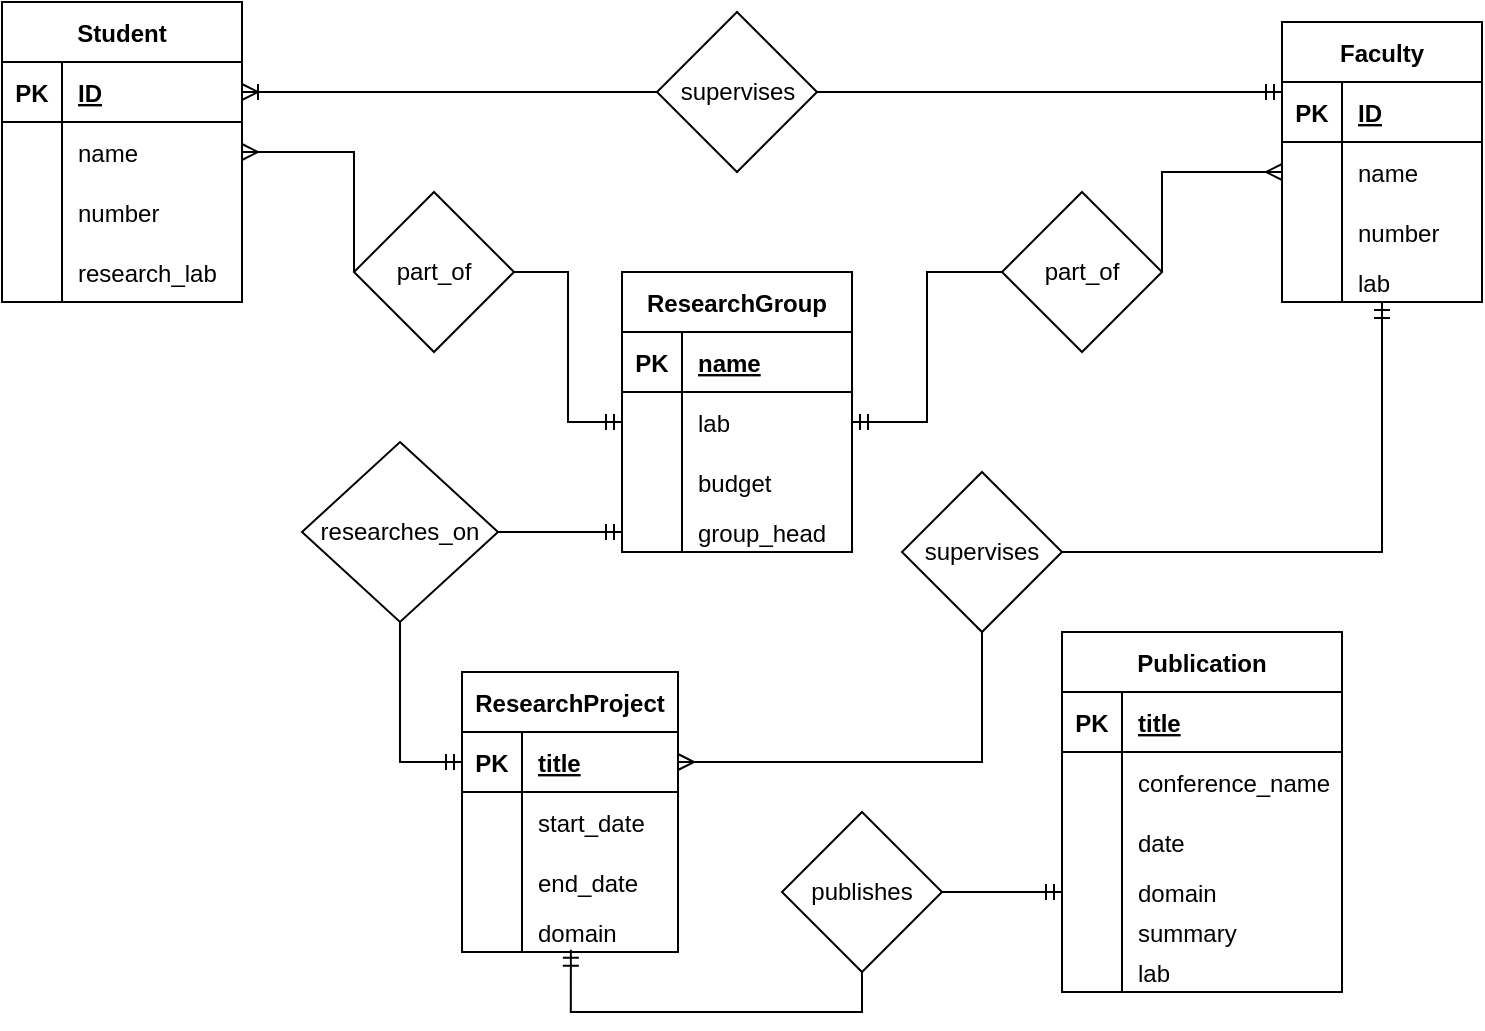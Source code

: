 <mxfile version="24.7.17">
  <diagram id="R2lEEEUBdFMjLlhIrx00" name="Page-1">
    <mxGraphModel dx="1166" dy="853" grid="1" gridSize="10" guides="1" tooltips="1" connect="1" arrows="1" fold="1" page="1" pageScale="1" pageWidth="827" pageHeight="1169" math="0" shadow="0" extFonts="Permanent Marker^https://fonts.googleapis.com/css?family=Permanent+Marker">
      <root>
        <mxCell id="0" />
        <mxCell id="1" parent="0" />
        <mxCell id="C-vyLk0tnHw3VtMMgP7b-23" value="Student" style="shape=table;startSize=30;container=1;collapsible=1;childLayout=tableLayout;fixedRows=1;rowLines=0;fontStyle=1;align=center;resizeLast=1;" parent="1" vertex="1">
          <mxGeometry x="40" y="55" width="120" height="150" as="geometry" />
        </mxCell>
        <mxCell id="C-vyLk0tnHw3VtMMgP7b-24" value="" style="shape=partialRectangle;collapsible=0;dropTarget=0;pointerEvents=0;fillColor=none;points=[[0,0.5],[1,0.5]];portConstraint=eastwest;top=0;left=0;right=0;bottom=1;" parent="C-vyLk0tnHw3VtMMgP7b-23" vertex="1">
          <mxGeometry y="30" width="120" height="30" as="geometry" />
        </mxCell>
        <mxCell id="C-vyLk0tnHw3VtMMgP7b-25" value="PK" style="shape=partialRectangle;overflow=hidden;connectable=0;fillColor=none;top=0;left=0;bottom=0;right=0;fontStyle=1;" parent="C-vyLk0tnHw3VtMMgP7b-24" vertex="1">
          <mxGeometry width="30" height="30" as="geometry">
            <mxRectangle width="30" height="30" as="alternateBounds" />
          </mxGeometry>
        </mxCell>
        <mxCell id="C-vyLk0tnHw3VtMMgP7b-26" value="ID" style="shape=partialRectangle;overflow=hidden;connectable=0;fillColor=none;top=0;left=0;bottom=0;right=0;align=left;spacingLeft=6;fontStyle=5;" parent="C-vyLk0tnHw3VtMMgP7b-24" vertex="1">
          <mxGeometry x="30" width="90" height="30" as="geometry">
            <mxRectangle width="90" height="30" as="alternateBounds" />
          </mxGeometry>
        </mxCell>
        <mxCell id="C-vyLk0tnHw3VtMMgP7b-27" value="" style="shape=partialRectangle;collapsible=0;dropTarget=0;pointerEvents=0;fillColor=none;points=[[0,0.5],[1,0.5]];portConstraint=eastwest;top=0;left=0;right=0;bottom=0;" parent="C-vyLk0tnHw3VtMMgP7b-23" vertex="1">
          <mxGeometry y="60" width="120" height="30" as="geometry" />
        </mxCell>
        <mxCell id="C-vyLk0tnHw3VtMMgP7b-28" value="" style="shape=partialRectangle;overflow=hidden;connectable=0;fillColor=none;top=0;left=0;bottom=0;right=0;" parent="C-vyLk0tnHw3VtMMgP7b-27" vertex="1">
          <mxGeometry width="30" height="30" as="geometry">
            <mxRectangle width="30" height="30" as="alternateBounds" />
          </mxGeometry>
        </mxCell>
        <mxCell id="C-vyLk0tnHw3VtMMgP7b-29" value="name" style="shape=partialRectangle;overflow=hidden;connectable=0;fillColor=none;top=0;left=0;bottom=0;right=0;align=left;spacingLeft=6;" parent="C-vyLk0tnHw3VtMMgP7b-27" vertex="1">
          <mxGeometry x="30" width="90" height="30" as="geometry">
            <mxRectangle width="90" height="30" as="alternateBounds" />
          </mxGeometry>
        </mxCell>
        <mxCell id="kjE4zx31NVf1scmfXECR-1" style="shape=partialRectangle;collapsible=0;dropTarget=0;pointerEvents=0;fillColor=none;points=[[0,0.5],[1,0.5]];portConstraint=eastwest;top=0;left=0;right=0;bottom=0;" parent="C-vyLk0tnHw3VtMMgP7b-23" vertex="1">
          <mxGeometry y="90" width="120" height="30" as="geometry" />
        </mxCell>
        <mxCell id="kjE4zx31NVf1scmfXECR-2" style="shape=partialRectangle;overflow=hidden;connectable=0;fillColor=none;top=0;left=0;bottom=0;right=0;" parent="kjE4zx31NVf1scmfXECR-1" vertex="1">
          <mxGeometry width="30" height="30" as="geometry">
            <mxRectangle width="30" height="30" as="alternateBounds" />
          </mxGeometry>
        </mxCell>
        <mxCell id="kjE4zx31NVf1scmfXECR-3" value="number" style="shape=partialRectangle;overflow=hidden;connectable=0;fillColor=none;top=0;left=0;bottom=0;right=0;align=left;spacingLeft=6;" parent="kjE4zx31NVf1scmfXECR-1" vertex="1">
          <mxGeometry x="30" width="90" height="30" as="geometry">
            <mxRectangle width="90" height="30" as="alternateBounds" />
          </mxGeometry>
        </mxCell>
        <mxCell id="kjE4zx31NVf1scmfXECR-4" style="shape=partialRectangle;collapsible=0;dropTarget=0;pointerEvents=0;fillColor=none;points=[[0,0.5],[1,0.5]];portConstraint=eastwest;top=0;left=0;right=0;bottom=0;" parent="C-vyLk0tnHw3VtMMgP7b-23" vertex="1">
          <mxGeometry y="120" width="120" height="30" as="geometry" />
        </mxCell>
        <mxCell id="kjE4zx31NVf1scmfXECR-5" style="shape=partialRectangle;overflow=hidden;connectable=0;fillColor=none;top=0;left=0;bottom=0;right=0;" parent="kjE4zx31NVf1scmfXECR-4" vertex="1">
          <mxGeometry width="30" height="30" as="geometry">
            <mxRectangle width="30" height="30" as="alternateBounds" />
          </mxGeometry>
        </mxCell>
        <mxCell id="kjE4zx31NVf1scmfXECR-6" value="research_lab" style="shape=partialRectangle;overflow=hidden;connectable=0;fillColor=none;top=0;left=0;bottom=0;right=0;align=left;spacingLeft=6;" parent="kjE4zx31NVf1scmfXECR-4" vertex="1">
          <mxGeometry x="30" width="90" height="30" as="geometry">
            <mxRectangle width="90" height="30" as="alternateBounds" />
          </mxGeometry>
        </mxCell>
        <mxCell id="kjE4zx31NVf1scmfXECR-7" value="Faculty" style="shape=table;startSize=30;container=1;collapsible=1;childLayout=tableLayout;fixedRows=1;rowLines=0;fontStyle=1;align=center;resizeLast=1;" parent="1" vertex="1">
          <mxGeometry x="680" y="65" width="100" height="140" as="geometry" />
        </mxCell>
        <mxCell id="kjE4zx31NVf1scmfXECR-8" value="" style="shape=partialRectangle;collapsible=0;dropTarget=0;pointerEvents=0;fillColor=none;points=[[0,0.5],[1,0.5]];portConstraint=eastwest;top=0;left=0;right=0;bottom=1;" parent="kjE4zx31NVf1scmfXECR-7" vertex="1">
          <mxGeometry y="30" width="100" height="30" as="geometry" />
        </mxCell>
        <mxCell id="kjE4zx31NVf1scmfXECR-9" value="PK" style="shape=partialRectangle;overflow=hidden;connectable=0;fillColor=none;top=0;left=0;bottom=0;right=0;fontStyle=1;" parent="kjE4zx31NVf1scmfXECR-8" vertex="1">
          <mxGeometry width="30" height="30" as="geometry">
            <mxRectangle width="30" height="30" as="alternateBounds" />
          </mxGeometry>
        </mxCell>
        <mxCell id="kjE4zx31NVf1scmfXECR-10" value="ID" style="shape=partialRectangle;overflow=hidden;connectable=0;fillColor=none;top=0;left=0;bottom=0;right=0;align=left;spacingLeft=6;fontStyle=5;" parent="kjE4zx31NVf1scmfXECR-8" vertex="1">
          <mxGeometry x="30" width="70" height="30" as="geometry">
            <mxRectangle width="70" height="30" as="alternateBounds" />
          </mxGeometry>
        </mxCell>
        <mxCell id="kjE4zx31NVf1scmfXECR-11" value="" style="shape=partialRectangle;collapsible=0;dropTarget=0;pointerEvents=0;fillColor=none;points=[[0,0.5],[1,0.5]];portConstraint=eastwest;top=0;left=0;right=0;bottom=0;" parent="kjE4zx31NVf1scmfXECR-7" vertex="1">
          <mxGeometry y="60" width="100" height="30" as="geometry" />
        </mxCell>
        <mxCell id="kjE4zx31NVf1scmfXECR-12" value="" style="shape=partialRectangle;overflow=hidden;connectable=0;fillColor=none;top=0;left=0;bottom=0;right=0;" parent="kjE4zx31NVf1scmfXECR-11" vertex="1">
          <mxGeometry width="30" height="30" as="geometry">
            <mxRectangle width="30" height="30" as="alternateBounds" />
          </mxGeometry>
        </mxCell>
        <mxCell id="kjE4zx31NVf1scmfXECR-13" value="name" style="shape=partialRectangle;overflow=hidden;connectable=0;fillColor=none;top=0;left=0;bottom=0;right=0;align=left;spacingLeft=6;" parent="kjE4zx31NVf1scmfXECR-11" vertex="1">
          <mxGeometry x="30" width="70" height="30" as="geometry">
            <mxRectangle width="70" height="30" as="alternateBounds" />
          </mxGeometry>
        </mxCell>
        <mxCell id="kjE4zx31NVf1scmfXECR-14" style="shape=partialRectangle;collapsible=0;dropTarget=0;pointerEvents=0;fillColor=none;points=[[0,0.5],[1,0.5]];portConstraint=eastwest;top=0;left=0;right=0;bottom=0;" parent="kjE4zx31NVf1scmfXECR-7" vertex="1">
          <mxGeometry y="90" width="100" height="30" as="geometry" />
        </mxCell>
        <mxCell id="kjE4zx31NVf1scmfXECR-15" style="shape=partialRectangle;overflow=hidden;connectable=0;fillColor=none;top=0;left=0;bottom=0;right=0;" parent="kjE4zx31NVf1scmfXECR-14" vertex="1">
          <mxGeometry width="30" height="30" as="geometry">
            <mxRectangle width="30" height="30" as="alternateBounds" />
          </mxGeometry>
        </mxCell>
        <mxCell id="kjE4zx31NVf1scmfXECR-16" value="number" style="shape=partialRectangle;overflow=hidden;connectable=0;fillColor=none;top=0;left=0;bottom=0;right=0;align=left;spacingLeft=6;" parent="kjE4zx31NVf1scmfXECR-14" vertex="1">
          <mxGeometry x="30" width="70" height="30" as="geometry">
            <mxRectangle width="70" height="30" as="alternateBounds" />
          </mxGeometry>
        </mxCell>
        <mxCell id="kjE4zx31NVf1scmfXECR-17" style="shape=partialRectangle;collapsible=0;dropTarget=0;pointerEvents=0;fillColor=none;points=[[0,0.5],[1,0.5]];portConstraint=eastwest;top=0;left=0;right=0;bottom=0;" parent="kjE4zx31NVf1scmfXECR-7" vertex="1">
          <mxGeometry y="120" width="100" height="20" as="geometry" />
        </mxCell>
        <mxCell id="kjE4zx31NVf1scmfXECR-18" style="shape=partialRectangle;overflow=hidden;connectable=0;fillColor=none;top=0;left=0;bottom=0;right=0;" parent="kjE4zx31NVf1scmfXECR-17" vertex="1">
          <mxGeometry width="30" height="20" as="geometry">
            <mxRectangle width="30" height="20" as="alternateBounds" />
          </mxGeometry>
        </mxCell>
        <mxCell id="kjE4zx31NVf1scmfXECR-19" value="lab" style="shape=partialRectangle;overflow=hidden;connectable=0;fillColor=none;top=0;left=0;bottom=0;right=0;align=left;spacingLeft=6;" parent="kjE4zx31NVf1scmfXECR-17" vertex="1">
          <mxGeometry x="30" width="70" height="20" as="geometry">
            <mxRectangle width="70" height="20" as="alternateBounds" />
          </mxGeometry>
        </mxCell>
        <mxCell id="kjE4zx31NVf1scmfXECR-20" value="ResearchGroup" style="shape=table;startSize=30;container=1;collapsible=1;childLayout=tableLayout;fixedRows=1;rowLines=0;fontStyle=1;align=center;resizeLast=1;" parent="1" vertex="1">
          <mxGeometry x="350" y="190" width="115" height="140" as="geometry" />
        </mxCell>
        <mxCell id="kjE4zx31NVf1scmfXECR-21" value="" style="shape=partialRectangle;collapsible=0;dropTarget=0;pointerEvents=0;fillColor=none;points=[[0,0.5],[1,0.5]];portConstraint=eastwest;top=0;left=0;right=0;bottom=1;" parent="kjE4zx31NVf1scmfXECR-20" vertex="1">
          <mxGeometry y="30" width="115" height="30" as="geometry" />
        </mxCell>
        <mxCell id="kjE4zx31NVf1scmfXECR-22" value="PK" style="shape=partialRectangle;overflow=hidden;connectable=0;fillColor=none;top=0;left=0;bottom=0;right=0;fontStyle=1;" parent="kjE4zx31NVf1scmfXECR-21" vertex="1">
          <mxGeometry width="30" height="30" as="geometry">
            <mxRectangle width="30" height="30" as="alternateBounds" />
          </mxGeometry>
        </mxCell>
        <mxCell id="kjE4zx31NVf1scmfXECR-23" value="name" style="shape=partialRectangle;overflow=hidden;connectable=0;fillColor=none;top=0;left=0;bottom=0;right=0;align=left;spacingLeft=6;fontStyle=5;" parent="kjE4zx31NVf1scmfXECR-21" vertex="1">
          <mxGeometry x="30" width="85" height="30" as="geometry">
            <mxRectangle width="85" height="30" as="alternateBounds" />
          </mxGeometry>
        </mxCell>
        <mxCell id="kjE4zx31NVf1scmfXECR-24" value="" style="shape=partialRectangle;collapsible=0;dropTarget=0;pointerEvents=0;fillColor=none;points=[[0,0.5],[1,0.5]];portConstraint=eastwest;top=0;left=0;right=0;bottom=0;" parent="kjE4zx31NVf1scmfXECR-20" vertex="1">
          <mxGeometry y="60" width="115" height="30" as="geometry" />
        </mxCell>
        <mxCell id="kjE4zx31NVf1scmfXECR-25" value="" style="shape=partialRectangle;overflow=hidden;connectable=0;fillColor=none;top=0;left=0;bottom=0;right=0;" parent="kjE4zx31NVf1scmfXECR-24" vertex="1">
          <mxGeometry width="30" height="30" as="geometry">
            <mxRectangle width="30" height="30" as="alternateBounds" />
          </mxGeometry>
        </mxCell>
        <mxCell id="kjE4zx31NVf1scmfXECR-26" value="lab" style="shape=partialRectangle;overflow=hidden;connectable=0;fillColor=none;top=0;left=0;bottom=0;right=0;align=left;spacingLeft=6;" parent="kjE4zx31NVf1scmfXECR-24" vertex="1">
          <mxGeometry x="30" width="85" height="30" as="geometry">
            <mxRectangle width="85" height="30" as="alternateBounds" />
          </mxGeometry>
        </mxCell>
        <mxCell id="kjE4zx31NVf1scmfXECR-27" style="shape=partialRectangle;collapsible=0;dropTarget=0;pointerEvents=0;fillColor=none;points=[[0,0.5],[1,0.5]];portConstraint=eastwest;top=0;left=0;right=0;bottom=0;" parent="kjE4zx31NVf1scmfXECR-20" vertex="1">
          <mxGeometry y="90" width="115" height="30" as="geometry" />
        </mxCell>
        <mxCell id="kjE4zx31NVf1scmfXECR-28" style="shape=partialRectangle;overflow=hidden;connectable=0;fillColor=none;top=0;left=0;bottom=0;right=0;" parent="kjE4zx31NVf1scmfXECR-27" vertex="1">
          <mxGeometry width="30" height="30" as="geometry">
            <mxRectangle width="30" height="30" as="alternateBounds" />
          </mxGeometry>
        </mxCell>
        <mxCell id="kjE4zx31NVf1scmfXECR-29" value="budget" style="shape=partialRectangle;overflow=hidden;connectable=0;fillColor=none;top=0;left=0;bottom=0;right=0;align=left;spacingLeft=6;" parent="kjE4zx31NVf1scmfXECR-27" vertex="1">
          <mxGeometry x="30" width="85" height="30" as="geometry">
            <mxRectangle width="85" height="30" as="alternateBounds" />
          </mxGeometry>
        </mxCell>
        <mxCell id="kjE4zx31NVf1scmfXECR-30" style="shape=partialRectangle;collapsible=0;dropTarget=0;pointerEvents=0;fillColor=none;points=[[0,0.5],[1,0.5]];portConstraint=eastwest;top=0;left=0;right=0;bottom=0;" parent="kjE4zx31NVf1scmfXECR-20" vertex="1">
          <mxGeometry y="120" width="115" height="20" as="geometry" />
        </mxCell>
        <mxCell id="kjE4zx31NVf1scmfXECR-31" style="shape=partialRectangle;overflow=hidden;connectable=0;fillColor=none;top=0;left=0;bottom=0;right=0;" parent="kjE4zx31NVf1scmfXECR-30" vertex="1">
          <mxGeometry width="30" height="20" as="geometry">
            <mxRectangle width="30" height="20" as="alternateBounds" />
          </mxGeometry>
        </mxCell>
        <mxCell id="kjE4zx31NVf1scmfXECR-32" value="group_head" style="shape=partialRectangle;overflow=hidden;connectable=0;fillColor=none;top=0;left=0;bottom=0;right=0;align=left;spacingLeft=6;" parent="kjE4zx31NVf1scmfXECR-30" vertex="1">
          <mxGeometry x="30" width="85" height="20" as="geometry">
            <mxRectangle width="85" height="20" as="alternateBounds" />
          </mxGeometry>
        </mxCell>
        <mxCell id="kjE4zx31NVf1scmfXECR-33" value="ResearchProject" style="shape=table;startSize=30;container=1;collapsible=1;childLayout=tableLayout;fixedRows=1;rowLines=0;fontStyle=1;align=center;resizeLast=1;" parent="1" vertex="1">
          <mxGeometry x="270" y="390" width="108" height="140" as="geometry" />
        </mxCell>
        <mxCell id="kjE4zx31NVf1scmfXECR-34" value="" style="shape=partialRectangle;collapsible=0;dropTarget=0;pointerEvents=0;fillColor=none;points=[[0,0.5],[1,0.5]];portConstraint=eastwest;top=0;left=0;right=0;bottom=1;" parent="kjE4zx31NVf1scmfXECR-33" vertex="1">
          <mxGeometry y="30" width="108" height="30" as="geometry" />
        </mxCell>
        <mxCell id="kjE4zx31NVf1scmfXECR-35" value="PK" style="shape=partialRectangle;overflow=hidden;connectable=0;fillColor=none;top=0;left=0;bottom=0;right=0;fontStyle=1;" parent="kjE4zx31NVf1scmfXECR-34" vertex="1">
          <mxGeometry width="30" height="30" as="geometry">
            <mxRectangle width="30" height="30" as="alternateBounds" />
          </mxGeometry>
        </mxCell>
        <mxCell id="kjE4zx31NVf1scmfXECR-36" value="title" style="shape=partialRectangle;overflow=hidden;connectable=0;fillColor=none;top=0;left=0;bottom=0;right=0;align=left;spacingLeft=6;fontStyle=5;" parent="kjE4zx31NVf1scmfXECR-34" vertex="1">
          <mxGeometry x="30" width="78" height="30" as="geometry">
            <mxRectangle width="78" height="30" as="alternateBounds" />
          </mxGeometry>
        </mxCell>
        <mxCell id="kjE4zx31NVf1scmfXECR-37" value="" style="shape=partialRectangle;collapsible=0;dropTarget=0;pointerEvents=0;fillColor=none;points=[[0,0.5],[1,0.5]];portConstraint=eastwest;top=0;left=0;right=0;bottom=0;" parent="kjE4zx31NVf1scmfXECR-33" vertex="1">
          <mxGeometry y="60" width="108" height="30" as="geometry" />
        </mxCell>
        <mxCell id="kjE4zx31NVf1scmfXECR-38" value="" style="shape=partialRectangle;overflow=hidden;connectable=0;fillColor=none;top=0;left=0;bottom=0;right=0;" parent="kjE4zx31NVf1scmfXECR-37" vertex="1">
          <mxGeometry width="30" height="30" as="geometry">
            <mxRectangle width="30" height="30" as="alternateBounds" />
          </mxGeometry>
        </mxCell>
        <mxCell id="kjE4zx31NVf1scmfXECR-39" value="start_date" style="shape=partialRectangle;overflow=hidden;connectable=0;fillColor=none;top=0;left=0;bottom=0;right=0;align=left;spacingLeft=6;" parent="kjE4zx31NVf1scmfXECR-37" vertex="1">
          <mxGeometry x="30" width="78" height="30" as="geometry">
            <mxRectangle width="78" height="30" as="alternateBounds" />
          </mxGeometry>
        </mxCell>
        <mxCell id="kjE4zx31NVf1scmfXECR-40" style="shape=partialRectangle;collapsible=0;dropTarget=0;pointerEvents=0;fillColor=none;points=[[0,0.5],[1,0.5]];portConstraint=eastwest;top=0;left=0;right=0;bottom=0;" parent="kjE4zx31NVf1scmfXECR-33" vertex="1">
          <mxGeometry y="90" width="108" height="30" as="geometry" />
        </mxCell>
        <mxCell id="kjE4zx31NVf1scmfXECR-41" style="shape=partialRectangle;overflow=hidden;connectable=0;fillColor=none;top=0;left=0;bottom=0;right=0;" parent="kjE4zx31NVf1scmfXECR-40" vertex="1">
          <mxGeometry width="30" height="30" as="geometry">
            <mxRectangle width="30" height="30" as="alternateBounds" />
          </mxGeometry>
        </mxCell>
        <mxCell id="kjE4zx31NVf1scmfXECR-42" value="end_date" style="shape=partialRectangle;overflow=hidden;connectable=0;fillColor=none;top=0;left=0;bottom=0;right=0;align=left;spacingLeft=6;" parent="kjE4zx31NVf1scmfXECR-40" vertex="1">
          <mxGeometry x="30" width="78" height="30" as="geometry">
            <mxRectangle width="78" height="30" as="alternateBounds" />
          </mxGeometry>
        </mxCell>
        <mxCell id="kjE4zx31NVf1scmfXECR-43" style="shape=partialRectangle;collapsible=0;dropTarget=0;pointerEvents=0;fillColor=none;points=[[0,0.5],[1,0.5]];portConstraint=eastwest;top=0;left=0;right=0;bottom=0;" parent="kjE4zx31NVf1scmfXECR-33" vertex="1">
          <mxGeometry y="120" width="108" height="20" as="geometry" />
        </mxCell>
        <mxCell id="kjE4zx31NVf1scmfXECR-44" style="shape=partialRectangle;overflow=hidden;connectable=0;fillColor=none;top=0;left=0;bottom=0;right=0;" parent="kjE4zx31NVf1scmfXECR-43" vertex="1">
          <mxGeometry width="30" height="20" as="geometry">
            <mxRectangle width="30" height="20" as="alternateBounds" />
          </mxGeometry>
        </mxCell>
        <mxCell id="kjE4zx31NVf1scmfXECR-45" value="domain" style="shape=partialRectangle;overflow=hidden;connectable=0;fillColor=none;top=0;left=0;bottom=0;right=0;align=left;spacingLeft=6;" parent="kjE4zx31NVf1scmfXECR-43" vertex="1">
          <mxGeometry x="30" width="78" height="20" as="geometry">
            <mxRectangle width="78" height="20" as="alternateBounds" />
          </mxGeometry>
        </mxCell>
        <mxCell id="kjE4zx31NVf1scmfXECR-46" value="Publication" style="shape=table;startSize=30;container=1;collapsible=1;childLayout=tableLayout;fixedRows=1;rowLines=0;fontStyle=1;align=center;resizeLast=1;" parent="1" vertex="1">
          <mxGeometry x="570" y="370" width="140" height="180" as="geometry" />
        </mxCell>
        <mxCell id="kjE4zx31NVf1scmfXECR-47" value="" style="shape=partialRectangle;collapsible=0;dropTarget=0;pointerEvents=0;fillColor=none;points=[[0,0.5],[1,0.5]];portConstraint=eastwest;top=0;left=0;right=0;bottom=1;" parent="kjE4zx31NVf1scmfXECR-46" vertex="1">
          <mxGeometry y="30" width="140" height="30" as="geometry" />
        </mxCell>
        <mxCell id="kjE4zx31NVf1scmfXECR-48" value="PK" style="shape=partialRectangle;overflow=hidden;connectable=0;fillColor=none;top=0;left=0;bottom=0;right=0;fontStyle=1;" parent="kjE4zx31NVf1scmfXECR-47" vertex="1">
          <mxGeometry width="30" height="30" as="geometry">
            <mxRectangle width="30" height="30" as="alternateBounds" />
          </mxGeometry>
        </mxCell>
        <mxCell id="kjE4zx31NVf1scmfXECR-49" value="title" style="shape=partialRectangle;overflow=hidden;connectable=0;fillColor=none;top=0;left=0;bottom=0;right=0;align=left;spacingLeft=6;fontStyle=5;" parent="kjE4zx31NVf1scmfXECR-47" vertex="1">
          <mxGeometry x="30" width="110" height="30" as="geometry">
            <mxRectangle width="110" height="30" as="alternateBounds" />
          </mxGeometry>
        </mxCell>
        <mxCell id="kjE4zx31NVf1scmfXECR-50" value="" style="shape=partialRectangle;collapsible=0;dropTarget=0;pointerEvents=0;fillColor=none;points=[[0,0.5],[1,0.5]];portConstraint=eastwest;top=0;left=0;right=0;bottom=0;" parent="kjE4zx31NVf1scmfXECR-46" vertex="1">
          <mxGeometry y="60" width="140" height="30" as="geometry" />
        </mxCell>
        <mxCell id="kjE4zx31NVf1scmfXECR-51" value="" style="shape=partialRectangle;overflow=hidden;connectable=0;fillColor=none;top=0;left=0;bottom=0;right=0;" parent="kjE4zx31NVf1scmfXECR-50" vertex="1">
          <mxGeometry width="30" height="30" as="geometry">
            <mxRectangle width="30" height="30" as="alternateBounds" />
          </mxGeometry>
        </mxCell>
        <mxCell id="kjE4zx31NVf1scmfXECR-52" value="conference_name" style="shape=partialRectangle;overflow=hidden;connectable=0;fillColor=none;top=0;left=0;bottom=0;right=0;align=left;spacingLeft=6;" parent="kjE4zx31NVf1scmfXECR-50" vertex="1">
          <mxGeometry x="30" width="110" height="30" as="geometry">
            <mxRectangle width="110" height="30" as="alternateBounds" />
          </mxGeometry>
        </mxCell>
        <mxCell id="kjE4zx31NVf1scmfXECR-53" style="shape=partialRectangle;collapsible=0;dropTarget=0;pointerEvents=0;fillColor=none;points=[[0,0.5],[1,0.5]];portConstraint=eastwest;top=0;left=0;right=0;bottom=0;" parent="kjE4zx31NVf1scmfXECR-46" vertex="1">
          <mxGeometry y="90" width="140" height="30" as="geometry" />
        </mxCell>
        <mxCell id="kjE4zx31NVf1scmfXECR-54" style="shape=partialRectangle;overflow=hidden;connectable=0;fillColor=none;top=0;left=0;bottom=0;right=0;" parent="kjE4zx31NVf1scmfXECR-53" vertex="1">
          <mxGeometry width="30" height="30" as="geometry">
            <mxRectangle width="30" height="30" as="alternateBounds" />
          </mxGeometry>
        </mxCell>
        <mxCell id="kjE4zx31NVf1scmfXECR-55" value="date" style="shape=partialRectangle;overflow=hidden;connectable=0;fillColor=none;top=0;left=0;bottom=0;right=0;align=left;spacingLeft=6;" parent="kjE4zx31NVf1scmfXECR-53" vertex="1">
          <mxGeometry x="30" width="110" height="30" as="geometry">
            <mxRectangle width="110" height="30" as="alternateBounds" />
          </mxGeometry>
        </mxCell>
        <mxCell id="kjE4zx31NVf1scmfXECR-56" style="shape=partialRectangle;collapsible=0;dropTarget=0;pointerEvents=0;fillColor=none;points=[[0,0.5],[1,0.5]];portConstraint=eastwest;top=0;left=0;right=0;bottom=0;" parent="kjE4zx31NVf1scmfXECR-46" vertex="1">
          <mxGeometry y="120" width="140" height="20" as="geometry" />
        </mxCell>
        <mxCell id="kjE4zx31NVf1scmfXECR-57" style="shape=partialRectangle;overflow=hidden;connectable=0;fillColor=none;top=0;left=0;bottom=0;right=0;" parent="kjE4zx31NVf1scmfXECR-56" vertex="1">
          <mxGeometry width="30" height="20" as="geometry">
            <mxRectangle width="30" height="20" as="alternateBounds" />
          </mxGeometry>
        </mxCell>
        <mxCell id="kjE4zx31NVf1scmfXECR-58" value="domain" style="shape=partialRectangle;overflow=hidden;connectable=0;fillColor=none;top=0;left=0;bottom=0;right=0;align=left;spacingLeft=6;" parent="kjE4zx31NVf1scmfXECR-56" vertex="1">
          <mxGeometry x="30" width="110" height="20" as="geometry">
            <mxRectangle width="110" height="20" as="alternateBounds" />
          </mxGeometry>
        </mxCell>
        <mxCell id="kjE4zx31NVf1scmfXECR-62" style="shape=partialRectangle;collapsible=0;dropTarget=0;pointerEvents=0;fillColor=none;points=[[0,0.5],[1,0.5]];portConstraint=eastwest;top=0;left=0;right=0;bottom=0;" parent="kjE4zx31NVf1scmfXECR-46" vertex="1">
          <mxGeometry y="140" width="140" height="20" as="geometry" />
        </mxCell>
        <mxCell id="kjE4zx31NVf1scmfXECR-63" style="shape=partialRectangle;overflow=hidden;connectable=0;fillColor=none;top=0;left=0;bottom=0;right=0;" parent="kjE4zx31NVf1scmfXECR-62" vertex="1">
          <mxGeometry width="30" height="20" as="geometry">
            <mxRectangle width="30" height="20" as="alternateBounds" />
          </mxGeometry>
        </mxCell>
        <mxCell id="kjE4zx31NVf1scmfXECR-64" value="summary" style="shape=partialRectangle;overflow=hidden;connectable=0;fillColor=none;top=0;left=0;bottom=0;right=0;align=left;spacingLeft=6;" parent="kjE4zx31NVf1scmfXECR-62" vertex="1">
          <mxGeometry x="30" width="110" height="20" as="geometry">
            <mxRectangle width="110" height="20" as="alternateBounds" />
          </mxGeometry>
        </mxCell>
        <mxCell id="kjE4zx31NVf1scmfXECR-59" style="shape=partialRectangle;collapsible=0;dropTarget=0;pointerEvents=0;fillColor=none;points=[[0,0.5],[1,0.5]];portConstraint=eastwest;top=0;left=0;right=0;bottom=0;" parent="kjE4zx31NVf1scmfXECR-46" vertex="1">
          <mxGeometry y="160" width="140" height="20" as="geometry" />
        </mxCell>
        <mxCell id="kjE4zx31NVf1scmfXECR-60" style="shape=partialRectangle;overflow=hidden;connectable=0;fillColor=none;top=0;left=0;bottom=0;right=0;" parent="kjE4zx31NVf1scmfXECR-59" vertex="1">
          <mxGeometry width="30" height="20" as="geometry">
            <mxRectangle width="30" height="20" as="alternateBounds" />
          </mxGeometry>
        </mxCell>
        <mxCell id="kjE4zx31NVf1scmfXECR-61" value="lab" style="shape=partialRectangle;overflow=hidden;connectable=0;fillColor=none;top=0;left=0;bottom=0;right=0;align=left;spacingLeft=6;" parent="kjE4zx31NVf1scmfXECR-59" vertex="1">
          <mxGeometry x="30" width="110" height="20" as="geometry">
            <mxRectangle width="110" height="20" as="alternateBounds" />
          </mxGeometry>
        </mxCell>
        <mxCell id="kjE4zx31NVf1scmfXECR-73" style="edgeStyle=orthogonalEdgeStyle;rounded=0;orthogonalLoop=1;jettySize=auto;html=1;exitX=1;exitY=0.5;exitDx=0;exitDy=0;entryX=0;entryY=0.5;entryDx=0;entryDy=0;endArrow=ERmandOne;endFill=0;" parent="1" source="kjE4zx31NVf1scmfXECR-65" target="kjE4zx31NVf1scmfXECR-24" edge="1">
          <mxGeometry relative="1" as="geometry" />
        </mxCell>
        <mxCell id="kjE4zx31NVf1scmfXECR-65" value="part_of" style="rhombus;whiteSpace=wrap;html=1;" parent="1" vertex="1">
          <mxGeometry x="216" y="150" width="80" height="80" as="geometry" />
        </mxCell>
        <mxCell id="kjE4zx31NVf1scmfXECR-70" value="" style="html=1;rounded=0;exitX=1;exitY=0.5;exitDx=0;exitDy=0;entryX=0;entryY=0.5;entryDx=0;entryDy=0;startArrow=ERmany;startFill=0;endArrow=none;endFill=0;" parent="1" source="C-vyLk0tnHw3VtMMgP7b-27" target="kjE4zx31NVf1scmfXECR-65" edge="1">
          <mxGeometry width="100" relative="1" as="geometry">
            <mxPoint x="330" y="370" as="sourcePoint" />
            <mxPoint x="430" y="370" as="targetPoint" />
            <Array as="points">
              <mxPoint x="216" y="130" />
            </Array>
          </mxGeometry>
        </mxCell>
        <mxCell id="kjE4zx31NVf1scmfXECR-77" value="part_of" style="rhombus;whiteSpace=wrap;html=1;" parent="1" vertex="1">
          <mxGeometry x="540" y="150" width="80" height="80" as="geometry" />
        </mxCell>
        <mxCell id="kjE4zx31NVf1scmfXECR-78" value="" style="html=1;rounded=0;entryX=0;entryY=0.5;entryDx=0;entryDy=0;exitX=1;exitY=0.5;exitDx=0;exitDy=0;endArrow=ERmany;endFill=0;" parent="1" source="kjE4zx31NVf1scmfXECR-77" target="kjE4zx31NVf1scmfXECR-11" edge="1">
          <mxGeometry width="100" relative="1" as="geometry">
            <mxPoint x="570" y="260" as="sourcePoint" />
            <mxPoint x="670" y="260" as="targetPoint" />
            <Array as="points">
              <mxPoint x="620" y="140" />
            </Array>
          </mxGeometry>
        </mxCell>
        <mxCell id="kjE4zx31NVf1scmfXECR-79" style="edgeStyle=orthogonalEdgeStyle;rounded=0;orthogonalLoop=1;jettySize=auto;html=1;exitX=0;exitY=0.5;exitDx=0;exitDy=0;entryX=1;entryY=0.5;entryDx=0;entryDy=0;endArrow=ERmandOne;endFill=0;startArrow=none;startFill=0;" parent="1" source="kjE4zx31NVf1scmfXECR-77" target="kjE4zx31NVf1scmfXECR-24" edge="1">
          <mxGeometry relative="1" as="geometry">
            <mxPoint x="320" y="140" as="sourcePoint" />
            <mxPoint x="360" y="275" as="targetPoint" />
          </mxGeometry>
        </mxCell>
        <mxCell id="wtv3M42J2xXlM-RfDo7l-2" value="supervises" style="rhombus;whiteSpace=wrap;html=1;" vertex="1" parent="1">
          <mxGeometry x="367.5" y="60" width="80" height="80" as="geometry" />
        </mxCell>
        <mxCell id="wtv3M42J2xXlM-RfDo7l-3" value="" style="edgeStyle=entityRelationEdgeStyle;fontSize=12;html=1;endArrow=none;startArrow=ERoneToMany;rounded=0;entryX=0;entryY=0.5;entryDx=0;entryDy=0;exitX=1;exitY=0.5;exitDx=0;exitDy=0;endFill=0;startFill=0;" edge="1" parent="1" source="C-vyLk0tnHw3VtMMgP7b-24" target="wtv3M42J2xXlM-RfDo7l-2">
          <mxGeometry width="100" height="100" relative="1" as="geometry">
            <mxPoint x="140" y="30" as="sourcePoint" />
            <mxPoint x="340" y="50" as="targetPoint" />
            <Array as="points">
              <mxPoint x="240" y="110" />
              <mxPoint x="250" y="100" />
            </Array>
          </mxGeometry>
        </mxCell>
        <mxCell id="wtv3M42J2xXlM-RfDo7l-4" value="" style="edgeStyle=entityRelationEdgeStyle;fontSize=12;html=1;endArrow=ERmandOne;startArrow=none;rounded=0;entryX=0;entryY=0.25;entryDx=0;entryDy=0;exitX=1;exitY=0.5;exitDx=0;exitDy=0;startFill=0;" edge="1" parent="1" source="wtv3M42J2xXlM-RfDo7l-2" target="kjE4zx31NVf1scmfXECR-7">
          <mxGeometry width="100" height="100" relative="1" as="geometry">
            <mxPoint x="462" y="99" as="sourcePoint" />
            <mxPoint x="670" y="99" as="targetPoint" />
            <Array as="points">
              <mxPoint x="542" y="109" />
              <mxPoint x="552" y="99" />
            </Array>
          </mxGeometry>
        </mxCell>
        <mxCell id="wtv3M42J2xXlM-RfDo7l-8" style="edgeStyle=orthogonalEdgeStyle;rounded=0;orthogonalLoop=1;jettySize=auto;html=1;exitX=0.5;exitY=1;exitDx=0;exitDy=0;entryX=0;entryY=0.5;entryDx=0;entryDy=0;endArrow=ERmandOne;endFill=0;" edge="1" parent="1" source="wtv3M42J2xXlM-RfDo7l-6" target="kjE4zx31NVf1scmfXECR-34">
          <mxGeometry relative="1" as="geometry" />
        </mxCell>
        <mxCell id="wtv3M42J2xXlM-RfDo7l-6" value="researches_on" style="rhombus;whiteSpace=wrap;html=1;" vertex="1" parent="1">
          <mxGeometry x="190" y="275" width="98" height="90" as="geometry" />
        </mxCell>
        <mxCell id="wtv3M42J2xXlM-RfDo7l-7" style="edgeStyle=orthogonalEdgeStyle;rounded=0;orthogonalLoop=1;jettySize=auto;html=1;exitX=1;exitY=0.5;exitDx=0;exitDy=0;entryX=0;entryY=0.5;entryDx=0;entryDy=0;endArrow=ERmandOne;endFill=0;" edge="1" parent="1" source="wtv3M42J2xXlM-RfDo7l-6" target="kjE4zx31NVf1scmfXECR-30">
          <mxGeometry relative="1" as="geometry">
            <Array as="points">
              <mxPoint x="340" y="320" />
              <mxPoint x="340" y="320" />
            </Array>
          </mxGeometry>
        </mxCell>
        <mxCell id="wtv3M42J2xXlM-RfDo7l-10" style="edgeStyle=orthogonalEdgeStyle;rounded=0;orthogonalLoop=1;jettySize=auto;html=1;exitX=0.5;exitY=1;exitDx=0;exitDy=0;entryX=1;entryY=0.5;entryDx=0;entryDy=0;endArrow=ERmany;endFill=0;" edge="1" parent="1" source="wtv3M42J2xXlM-RfDo7l-9" target="kjE4zx31NVf1scmfXECR-34">
          <mxGeometry relative="1" as="geometry" />
        </mxCell>
        <mxCell id="wtv3M42J2xXlM-RfDo7l-13" style="edgeStyle=orthogonalEdgeStyle;rounded=0;orthogonalLoop=1;jettySize=auto;html=1;exitX=1;exitY=0.5;exitDx=0;exitDy=0;entryX=0.5;entryY=1;entryDx=0;entryDy=0;endArrow=ERmandOne;endFill=0;" edge="1" parent="1" source="wtv3M42J2xXlM-RfDo7l-9" target="kjE4zx31NVf1scmfXECR-7">
          <mxGeometry relative="1" as="geometry">
            <mxPoint x="730" y="260" as="targetPoint" />
          </mxGeometry>
        </mxCell>
        <mxCell id="wtv3M42J2xXlM-RfDo7l-9" value="supervises" style="rhombus;whiteSpace=wrap;html=1;" vertex="1" parent="1">
          <mxGeometry x="490" y="290" width="80" height="80" as="geometry" />
        </mxCell>
        <mxCell id="wtv3M42J2xXlM-RfDo7l-14" value="publishes" style="rhombus;whiteSpace=wrap;html=1;" vertex="1" parent="1">
          <mxGeometry x="430" y="460" width="80" height="80" as="geometry" />
        </mxCell>
        <mxCell id="wtv3M42J2xXlM-RfDo7l-15" style="edgeStyle=orthogonalEdgeStyle;rounded=0;orthogonalLoop=1;jettySize=auto;html=1;exitX=0.5;exitY=1;exitDx=0;exitDy=0;entryX=0.504;entryY=0.945;entryDx=0;entryDy=0;entryPerimeter=0;endArrow=ERmandOne;endFill=0;" edge="1" parent="1" source="wtv3M42J2xXlM-RfDo7l-14" target="kjE4zx31NVf1scmfXECR-43">
          <mxGeometry relative="1" as="geometry">
            <Array as="points">
              <mxPoint x="470" y="560" />
              <mxPoint x="324" y="560" />
            </Array>
          </mxGeometry>
        </mxCell>
        <mxCell id="wtv3M42J2xXlM-RfDo7l-16" style="edgeStyle=orthogonalEdgeStyle;rounded=0;orthogonalLoop=1;jettySize=auto;html=1;exitX=1;exitY=0.5;exitDx=0;exitDy=0;entryX=0;entryY=0.5;entryDx=0;entryDy=0;endArrow=ERmandOne;endFill=0;" edge="1" parent="1" source="wtv3M42J2xXlM-RfDo7l-14" target="kjE4zx31NVf1scmfXECR-56">
          <mxGeometry relative="1" as="geometry" />
        </mxCell>
      </root>
    </mxGraphModel>
  </diagram>
</mxfile>

